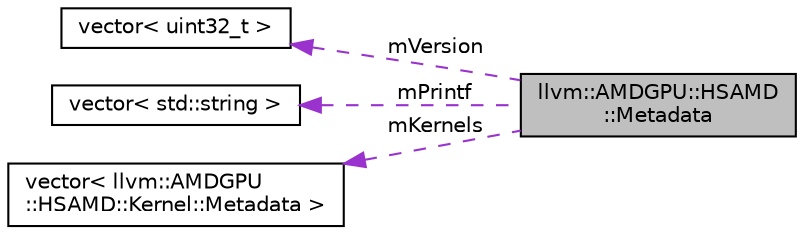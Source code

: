 digraph "llvm::AMDGPU::HSAMD::Metadata"
{
 // LATEX_PDF_SIZE
  bgcolor="transparent";
  edge [fontname="Helvetica",fontsize="10",labelfontname="Helvetica",labelfontsize="10"];
  node [fontname="Helvetica",fontsize="10",shape="box"];
  rankdir="LR";
  Node1 [label="llvm::AMDGPU::HSAMD\l::Metadata",height=0.2,width=0.4,color="black", fillcolor="grey75", style="filled", fontcolor="black",tooltip="In-memory representation of HSA metadata."];
  Node2 -> Node1 [dir="back",color="darkorchid3",fontsize="10",style="dashed",label=" mVersion" ,fontname="Helvetica"];
  Node2 [label="vector\< uint32_t \>",height=0.2,width=0.4,color="black",tooltip=" "];
  Node3 -> Node1 [dir="back",color="darkorchid3",fontsize="10",style="dashed",label=" mPrintf" ,fontname="Helvetica"];
  Node3 [label="vector\< std::string \>",height=0.2,width=0.4,color="black",tooltip=" "];
  Node4 -> Node1 [dir="back",color="darkorchid3",fontsize="10",style="dashed",label=" mKernels" ,fontname="Helvetica"];
  Node4 [label="vector\< llvm::AMDGPU\l::HSAMD::Kernel::Metadata \>",height=0.2,width=0.4,color="black",tooltip=" "];
}
